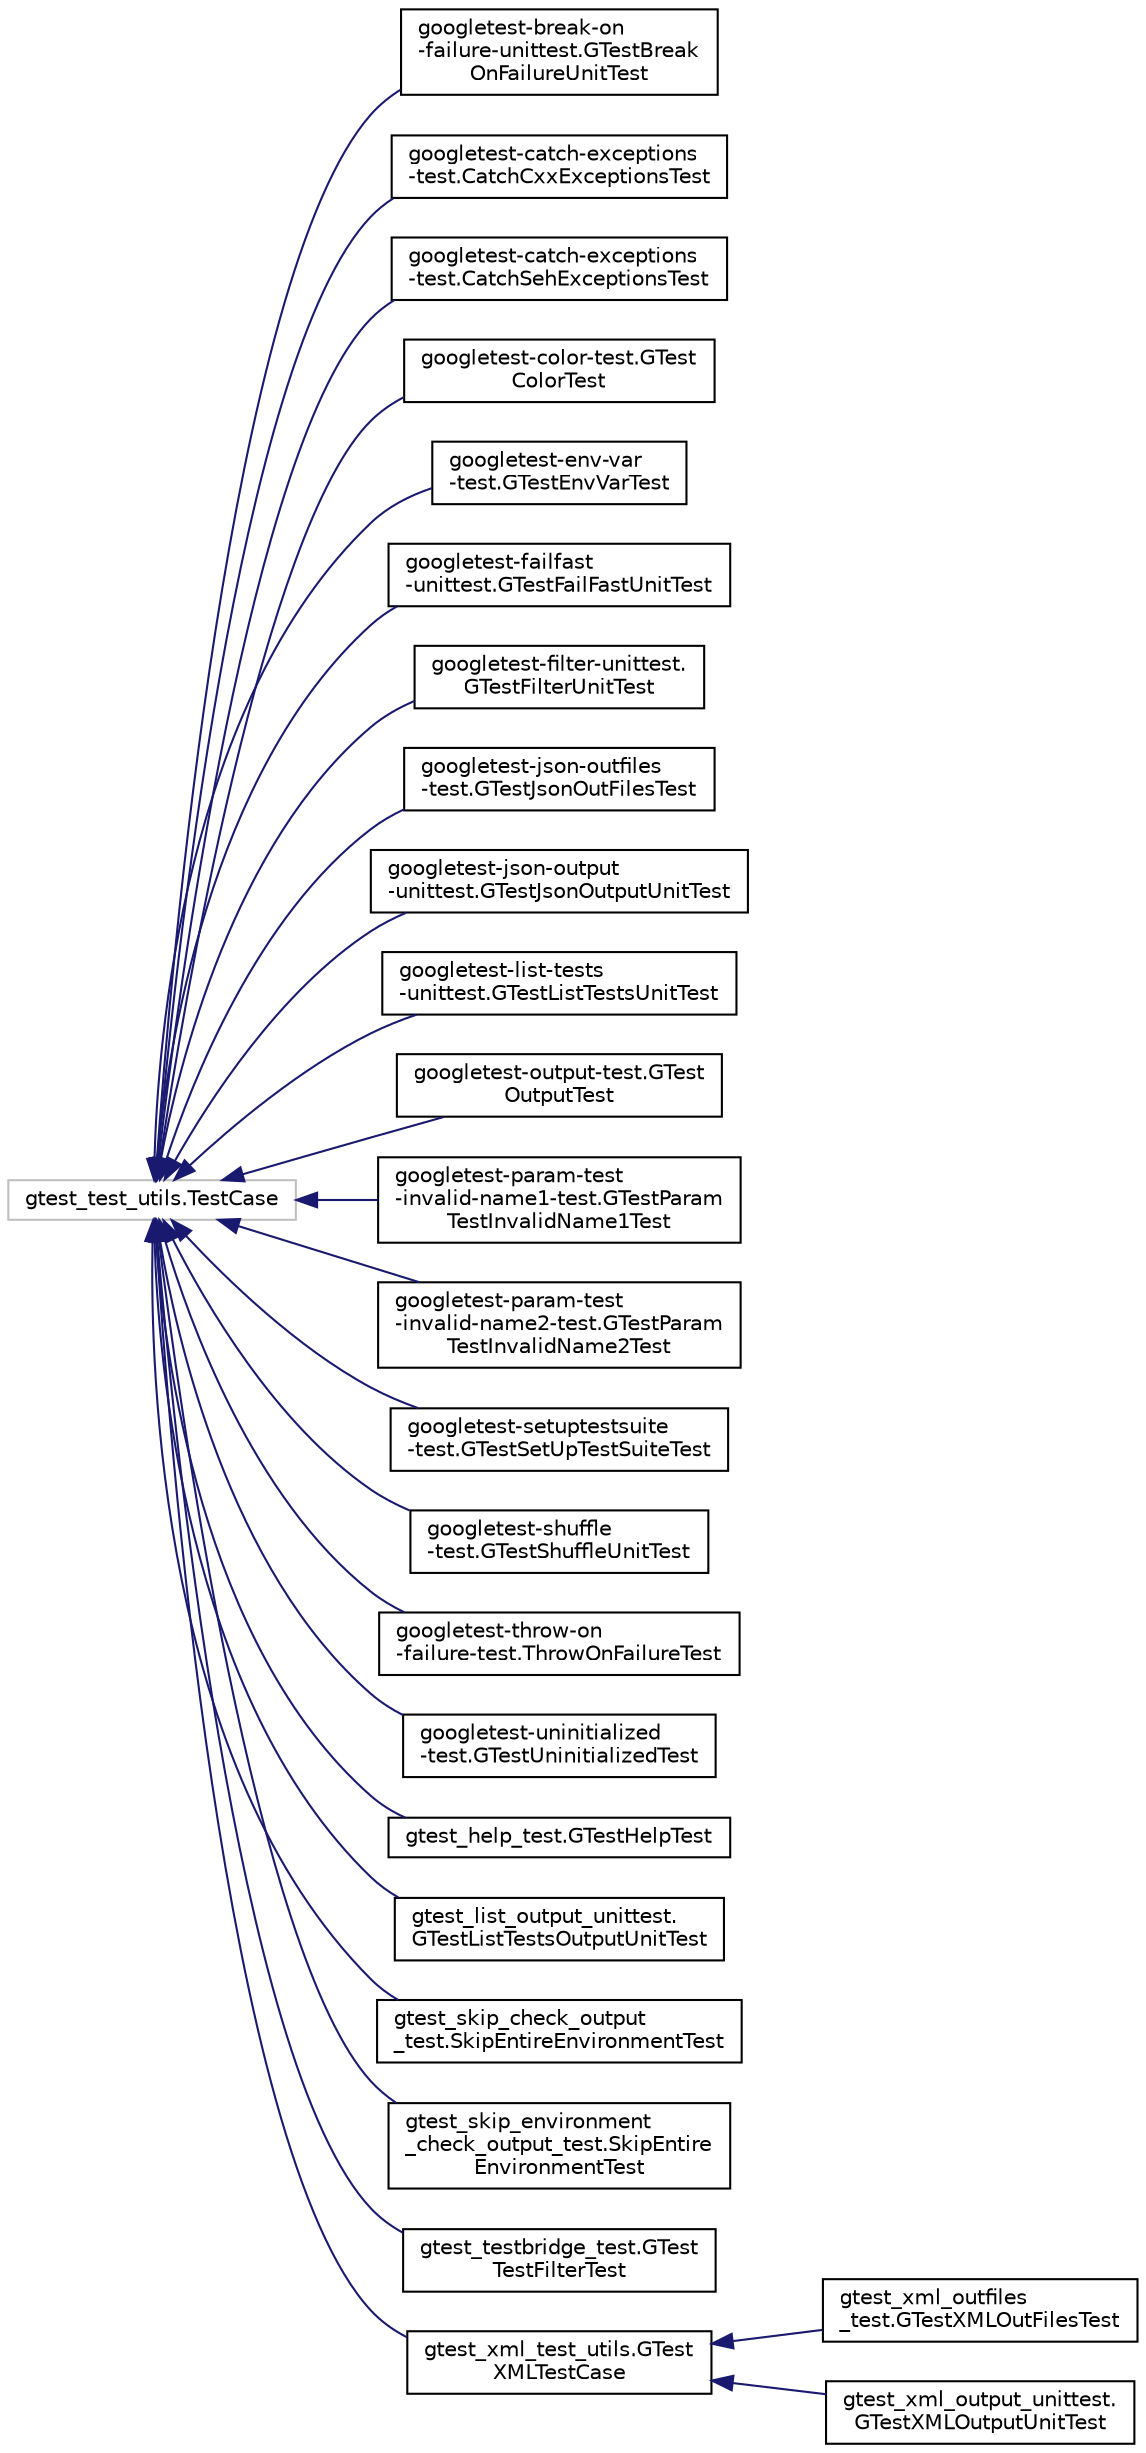 digraph "Graphical Class Hierarchy"
{
 // LATEX_PDF_SIZE
  edge [fontname="Helvetica",fontsize="10",labelfontname="Helvetica",labelfontsize="10"];
  node [fontname="Helvetica",fontsize="10",shape=record];
  rankdir="LR";
  Node447 [label="gtest_test_utils.TestCase",height=0.2,width=0.4,color="grey75", fillcolor="white", style="filled",tooltip=" "];
  Node447 -> Node0 [dir="back",color="midnightblue",fontsize="10",style="solid",fontname="Helvetica"];
  Node0 [label="googletest-break-on\l-failure-unittest.GTestBreak\lOnFailureUnitTest",height=0.2,width=0.4,color="black", fillcolor="white", style="filled",URL="$classgoogletest-break-on-failure-unittest_1_1GTestBreakOnFailureUnitTest.html",tooltip=" "];
  Node447 -> Node449 [dir="back",color="midnightblue",fontsize="10",style="solid",fontname="Helvetica"];
  Node449 [label="googletest-catch-exceptions\l-test.CatchCxxExceptionsTest",height=0.2,width=0.4,color="black", fillcolor="white", style="filled",URL="$classgoogletest-catch-exceptions-test_1_1CatchCxxExceptionsTest.html",tooltip=" "];
  Node447 -> Node450 [dir="back",color="midnightblue",fontsize="10",style="solid",fontname="Helvetica"];
  Node450 [label="googletest-catch-exceptions\l-test.CatchSehExceptionsTest",height=0.2,width=0.4,color="black", fillcolor="white", style="filled",URL="$classgoogletest-catch-exceptions-test_1_1CatchSehExceptionsTest.html",tooltip=" "];
  Node447 -> Node451 [dir="back",color="midnightblue",fontsize="10",style="solid",fontname="Helvetica"];
  Node451 [label="googletest-color-test.GTest\lColorTest",height=0.2,width=0.4,color="black", fillcolor="white", style="filled",URL="$classgoogletest-color-test_1_1GTestColorTest.html",tooltip=" "];
  Node447 -> Node452 [dir="back",color="midnightblue",fontsize="10",style="solid",fontname="Helvetica"];
  Node452 [label="googletest-env-var\l-test.GTestEnvVarTest",height=0.2,width=0.4,color="black", fillcolor="white", style="filled",URL="$classgoogletest-env-var-test_1_1GTestEnvVarTest.html",tooltip=" "];
  Node447 -> Node453 [dir="back",color="midnightblue",fontsize="10",style="solid",fontname="Helvetica"];
  Node453 [label="googletest-failfast\l-unittest.GTestFailFastUnitTest",height=0.2,width=0.4,color="black", fillcolor="white", style="filled",URL="$classgoogletest-failfast-unittest_1_1GTestFailFastUnitTest.html",tooltip=" "];
  Node447 -> Node454 [dir="back",color="midnightblue",fontsize="10",style="solid",fontname="Helvetica"];
  Node454 [label="googletest-filter-unittest.\lGTestFilterUnitTest",height=0.2,width=0.4,color="black", fillcolor="white", style="filled",URL="$classgoogletest-filter-unittest_1_1GTestFilterUnitTest.html",tooltip=" "];
  Node447 -> Node455 [dir="back",color="midnightblue",fontsize="10",style="solid",fontname="Helvetica"];
  Node455 [label="googletest-json-outfiles\l-test.GTestJsonOutFilesTest",height=0.2,width=0.4,color="black", fillcolor="white", style="filled",URL="$classgoogletest-json-outfiles-test_1_1GTestJsonOutFilesTest.html",tooltip=" "];
  Node447 -> Node456 [dir="back",color="midnightblue",fontsize="10",style="solid",fontname="Helvetica"];
  Node456 [label="googletest-json-output\l-unittest.GTestJsonOutputUnitTest",height=0.2,width=0.4,color="black", fillcolor="white", style="filled",URL="$classgoogletest-json-output-unittest_1_1GTestJsonOutputUnitTest.html",tooltip=" "];
  Node447 -> Node457 [dir="back",color="midnightblue",fontsize="10",style="solid",fontname="Helvetica"];
  Node457 [label="googletest-list-tests\l-unittest.GTestListTestsUnitTest",height=0.2,width=0.4,color="black", fillcolor="white", style="filled",URL="$classgoogletest-list-tests-unittest_1_1GTestListTestsUnitTest.html",tooltip=" "];
  Node447 -> Node458 [dir="back",color="midnightblue",fontsize="10",style="solid",fontname="Helvetica"];
  Node458 [label="googletest-output-test.GTest\lOutputTest",height=0.2,width=0.4,color="black", fillcolor="white", style="filled",URL="$classgoogletest-output-test_1_1GTestOutputTest.html",tooltip=" "];
  Node447 -> Node459 [dir="back",color="midnightblue",fontsize="10",style="solid",fontname="Helvetica"];
  Node459 [label="googletest-param-test\l-invalid-name1-test.GTestParam\lTestInvalidName1Test",height=0.2,width=0.4,color="black", fillcolor="white", style="filled",URL="$classgoogletest-param-test-invalid-name1-test_1_1GTestParamTestInvalidName1Test.html",tooltip=" "];
  Node447 -> Node460 [dir="back",color="midnightblue",fontsize="10",style="solid",fontname="Helvetica"];
  Node460 [label="googletest-param-test\l-invalid-name2-test.GTestParam\lTestInvalidName2Test",height=0.2,width=0.4,color="black", fillcolor="white", style="filled",URL="$classgoogletest-param-test-invalid-name2-test_1_1GTestParamTestInvalidName2Test.html",tooltip=" "];
  Node447 -> Node461 [dir="back",color="midnightblue",fontsize="10",style="solid",fontname="Helvetica"];
  Node461 [label="googletest-setuptestsuite\l-test.GTestSetUpTestSuiteTest",height=0.2,width=0.4,color="black", fillcolor="white", style="filled",URL="$classgoogletest-setuptestsuite-test_1_1GTestSetUpTestSuiteTest.html",tooltip=" "];
  Node447 -> Node462 [dir="back",color="midnightblue",fontsize="10",style="solid",fontname="Helvetica"];
  Node462 [label="googletest-shuffle\l-test.GTestShuffleUnitTest",height=0.2,width=0.4,color="black", fillcolor="white", style="filled",URL="$classgoogletest-shuffle-test_1_1GTestShuffleUnitTest.html",tooltip=" "];
  Node447 -> Node463 [dir="back",color="midnightblue",fontsize="10",style="solid",fontname="Helvetica"];
  Node463 [label="googletest-throw-on\l-failure-test.ThrowOnFailureTest",height=0.2,width=0.4,color="black", fillcolor="white", style="filled",URL="$classgoogletest-throw-on-failure-test_1_1ThrowOnFailureTest.html",tooltip=" "];
  Node447 -> Node464 [dir="back",color="midnightblue",fontsize="10",style="solid",fontname="Helvetica"];
  Node464 [label="googletest-uninitialized\l-test.GTestUninitializedTest",height=0.2,width=0.4,color="black", fillcolor="white", style="filled",URL="$classgoogletest-uninitialized-test_1_1GTestUninitializedTest.html",tooltip=" "];
  Node447 -> Node465 [dir="back",color="midnightblue",fontsize="10",style="solid",fontname="Helvetica"];
  Node465 [label="gtest_help_test.GTestHelpTest",height=0.2,width=0.4,color="black", fillcolor="white", style="filled",URL="$classgtest__help__test_1_1GTestHelpTest.html",tooltip=" "];
  Node447 -> Node466 [dir="back",color="midnightblue",fontsize="10",style="solid",fontname="Helvetica"];
  Node466 [label="gtest_list_output_unittest.\lGTestListTestsOutputUnitTest",height=0.2,width=0.4,color="black", fillcolor="white", style="filled",URL="$classgtest__list__output__unittest_1_1GTestListTestsOutputUnitTest.html",tooltip=" "];
  Node447 -> Node467 [dir="back",color="midnightblue",fontsize="10",style="solid",fontname="Helvetica"];
  Node467 [label="gtest_skip_check_output\l_test.SkipEntireEnvironmentTest",height=0.2,width=0.4,color="black", fillcolor="white", style="filled",URL="$classgtest__skip__check__output__test_1_1SkipEntireEnvironmentTest.html",tooltip=" "];
  Node447 -> Node468 [dir="back",color="midnightblue",fontsize="10",style="solid",fontname="Helvetica"];
  Node468 [label="gtest_skip_environment\l_check_output_test.SkipEntire\lEnvironmentTest",height=0.2,width=0.4,color="black", fillcolor="white", style="filled",URL="$classgtest__skip__environment__check__output__test_1_1SkipEntireEnvironmentTest.html",tooltip=" "];
  Node447 -> Node469 [dir="back",color="midnightblue",fontsize="10",style="solid",fontname="Helvetica"];
  Node469 [label="gtest_testbridge_test.GTest\lTestFilterTest",height=0.2,width=0.4,color="black", fillcolor="white", style="filled",URL="$classgtest__testbridge__test_1_1GTestTestFilterTest.html",tooltip=" "];
  Node447 -> Node470 [dir="back",color="midnightblue",fontsize="10",style="solid",fontname="Helvetica"];
  Node470 [label="gtest_xml_test_utils.GTest\lXMLTestCase",height=0.2,width=0.4,color="black", fillcolor="white", style="filled",URL="$classgtest__xml__test__utils_1_1GTestXMLTestCase.html",tooltip=" "];
  Node470 -> Node471 [dir="back",color="midnightblue",fontsize="10",style="solid",fontname="Helvetica"];
  Node471 [label="gtest_xml_outfiles\l_test.GTestXMLOutFilesTest",height=0.2,width=0.4,color="black", fillcolor="white", style="filled",URL="$classgtest__xml__outfiles__test_1_1GTestXMLOutFilesTest.html",tooltip=" "];
  Node470 -> Node472 [dir="back",color="midnightblue",fontsize="10",style="solid",fontname="Helvetica"];
  Node472 [label="gtest_xml_output_unittest.\lGTestXMLOutputUnitTest",height=0.2,width=0.4,color="black", fillcolor="white", style="filled",URL="$classgtest__xml__output__unittest_1_1GTestXMLOutputUnitTest.html",tooltip=" "];
}
